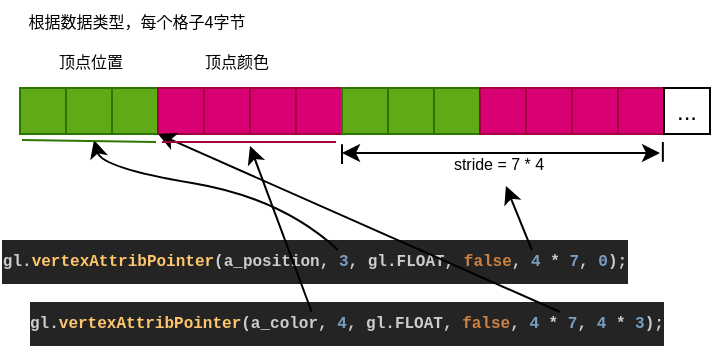 <mxfile version="24.1.0" type="device">
  <diagram name="第 1 页" id="oxtemRFlCOfSgqLUhdTI">
    <mxGraphModel dx="574" dy="334" grid="0" gridSize="10" guides="1" tooltips="1" connect="1" arrows="1" fold="1" page="1" pageScale="1" pageWidth="827" pageHeight="1169" math="0" shadow="0">
      <root>
        <mxCell id="0" />
        <mxCell id="1" parent="0" />
        <mxCell id="m5g5663PfMs9OOaRWj8z-1" value="" style="rounded=0;whiteSpace=wrap;html=1;fillColor=#60a917;fontColor=#ffffff;strokeColor=#2D7600;" vertex="1" parent="1">
          <mxGeometry x="97" y="70" width="23" height="23" as="geometry" />
        </mxCell>
        <mxCell id="m5g5663PfMs9OOaRWj8z-2" value="" style="rounded=0;whiteSpace=wrap;html=1;fillColor=#60a917;fontColor=#ffffff;strokeColor=#2D7600;" vertex="1" parent="1">
          <mxGeometry x="120" y="70" width="23" height="23" as="geometry" />
        </mxCell>
        <mxCell id="m5g5663PfMs9OOaRWj8z-3" value="" style="rounded=0;whiteSpace=wrap;html=1;fillColor=#60a917;fontColor=#ffffff;strokeColor=#2D7600;" vertex="1" parent="1">
          <mxGeometry x="143" y="70" width="23" height="23" as="geometry" />
        </mxCell>
        <mxCell id="m5g5663PfMs9OOaRWj8z-4" value="" style="rounded=0;whiteSpace=wrap;html=1;fillColor=#d80073;fontColor=#ffffff;strokeColor=#A50040;" vertex="1" parent="1">
          <mxGeometry x="166" y="70" width="23" height="23" as="geometry" />
        </mxCell>
        <mxCell id="m5g5663PfMs9OOaRWj8z-5" value="" style="rounded=0;whiteSpace=wrap;html=1;fillColor=#d80073;fontColor=#ffffff;strokeColor=#A50040;" vertex="1" parent="1">
          <mxGeometry x="189" y="70" width="23" height="23" as="geometry" />
        </mxCell>
        <mxCell id="m5g5663PfMs9OOaRWj8z-6" value="" style="rounded=0;whiteSpace=wrap;html=1;fillColor=#d80073;fontColor=#ffffff;strokeColor=#A50040;" vertex="1" parent="1">
          <mxGeometry x="212" y="70" width="23" height="23" as="geometry" />
        </mxCell>
        <mxCell id="m5g5663PfMs9OOaRWj8z-7" value="" style="rounded=0;whiteSpace=wrap;html=1;fillColor=#d80073;fontColor=#ffffff;strokeColor=#A50040;" vertex="1" parent="1">
          <mxGeometry x="235" y="70" width="23" height="23" as="geometry" />
        </mxCell>
        <mxCell id="m5g5663PfMs9OOaRWj8z-8" value="" style="rounded=0;whiteSpace=wrap;html=1;fillColor=#60a917;fontColor=#ffffff;strokeColor=#2D7600;" vertex="1" parent="1">
          <mxGeometry x="258" y="70" width="23" height="23" as="geometry" />
        </mxCell>
        <mxCell id="m5g5663PfMs9OOaRWj8z-9" value="" style="rounded=0;whiteSpace=wrap;html=1;fillColor=#60a917;fontColor=#ffffff;strokeColor=#2D7600;" vertex="1" parent="1">
          <mxGeometry x="281" y="70" width="23" height="23" as="geometry" />
        </mxCell>
        <mxCell id="m5g5663PfMs9OOaRWj8z-10" value="" style="rounded=0;whiteSpace=wrap;html=1;fillColor=#60a917;fontColor=#ffffff;strokeColor=#2D7600;" vertex="1" parent="1">
          <mxGeometry x="304" y="70" width="23" height="23" as="geometry" />
        </mxCell>
        <mxCell id="m5g5663PfMs9OOaRWj8z-11" value="" style="rounded=0;whiteSpace=wrap;html=1;fillColor=#d80073;fontColor=#ffffff;strokeColor=#A50040;" vertex="1" parent="1">
          <mxGeometry x="327" y="70" width="23" height="23" as="geometry" />
        </mxCell>
        <mxCell id="m5g5663PfMs9OOaRWj8z-12" value="" style="rounded=0;whiteSpace=wrap;html=1;fillColor=#d80073;fontColor=#ffffff;strokeColor=#A50040;" vertex="1" parent="1">
          <mxGeometry x="350" y="70" width="23" height="23" as="geometry" />
        </mxCell>
        <mxCell id="m5g5663PfMs9OOaRWj8z-13" value="" style="rounded=0;whiteSpace=wrap;html=1;fillColor=#d80073;fontColor=#ffffff;strokeColor=#A50040;" vertex="1" parent="1">
          <mxGeometry x="373" y="70" width="23" height="23" as="geometry" />
        </mxCell>
        <mxCell id="m5g5663PfMs9OOaRWj8z-14" value="" style="rounded=0;whiteSpace=wrap;html=1;fillColor=#d80073;fontColor=#ffffff;strokeColor=#A50040;" vertex="1" parent="1">
          <mxGeometry x="396" y="70" width="23" height="23" as="geometry" />
        </mxCell>
        <mxCell id="m5g5663PfMs9OOaRWj8z-15" value="..." style="rounded=0;whiteSpace=wrap;html=1;" vertex="1" parent="1">
          <mxGeometry x="419" y="70" width="23" height="23" as="geometry" />
        </mxCell>
        <mxCell id="m5g5663PfMs9OOaRWj8z-17" value="顶点位置" style="text;html=1;align=center;verticalAlign=middle;resizable=0;points=[];autosize=1;strokeColor=none;fillColor=none;fontSize=8;" vertex="1" parent="1">
          <mxGeometry x="106.5" y="46" width="50" height="22" as="geometry" />
        </mxCell>
        <mxCell id="m5g5663PfMs9OOaRWj8z-19" value="顶点颜色" style="text;html=1;align=center;verticalAlign=middle;resizable=0;points=[];autosize=1;strokeColor=none;fillColor=none;fontSize=8;" vertex="1" parent="1">
          <mxGeometry x="180" y="46" width="50" height="22" as="geometry" />
        </mxCell>
        <mxCell id="m5g5663PfMs9OOaRWj8z-23" value="stride = 7 * 4" style="text;html=1;align=center;verticalAlign=middle;resizable=0;points=[];autosize=1;strokeColor=none;fillColor=none;fontSize=8;" vertex="1" parent="1">
          <mxGeometry x="304" y="97" width="63" height="22" as="geometry" />
        </mxCell>
        <mxCell id="m5g5663PfMs9OOaRWj8z-24" value="根据数据类型，每个格子4字节" style="text;html=1;align=center;verticalAlign=middle;resizable=0;points=[];autosize=1;strokeColor=none;fillColor=none;fontSize=8;" vertex="1" parent="1">
          <mxGeometry x="91.5" y="26" width="126" height="22" as="geometry" />
        </mxCell>
        <mxCell id="m5g5663PfMs9OOaRWj8z-25" value="&lt;div style=&quot;color: rgb(204, 204, 204); background-color: rgb(36, 36, 36); font-family: Consolas, &amp;quot;Courier New&amp;quot;, monospace; font-weight: 600; line-height: 22px; white-space-collapse: preserve; font-size: 8px;&quot;&gt;gl.&lt;span style=&quot;color: #ffc66d;&quot;&gt;vertexAttribPointer&lt;/span&gt;(a_position, &lt;span style=&quot;color: #7a9ec2;&quot;&gt;3&lt;/span&gt;, gl.FLOAT, &lt;span style=&quot;color: #cc8242;&quot;&gt;false&lt;/span&gt;, &lt;span style=&quot;color: #7a9ec2;&quot;&gt;4&lt;/span&gt; * &lt;span style=&quot;color: #7a9ec2;&quot;&gt;7&lt;/span&gt;, &lt;span style=&quot;color: #7a9ec2;&quot;&gt;0&lt;/span&gt;);&lt;/div&gt;" style="text;html=1;align=center;verticalAlign=middle;resizable=0;points=[];autosize=1;strokeColor=none;fillColor=none;" vertex="1" parent="1">
          <mxGeometry x="91.5" y="139" width="304" height="34" as="geometry" />
        </mxCell>
        <mxCell id="m5g5663PfMs9OOaRWj8z-26" value="&lt;div style=&quot;color: rgb(204, 204, 204); background-color: rgb(36, 36, 36); font-family: Consolas, &amp;quot;Courier New&amp;quot;, monospace; font-weight: 600; font-size: 8px; line-height: 22px; white-space: pre;&quot;&gt;&lt;div style=&quot;font-size: 8px;&quot;&gt;&lt;span style=&quot;color: rgb(204, 204, 204); font-size: 8px;&quot;&gt;gl.&lt;/span&gt;&lt;span style=&quot;color: rgb(255, 198, 109); font-size: 8px;&quot;&gt;vertexAttribPointer&lt;/span&gt;&lt;span style=&quot;color: rgb(204, 204, 204); font-size: 8px;&quot;&gt;(a_color, &lt;/span&gt;&lt;span style=&quot;color: rgb(122, 158, 194); font-size: 8px;&quot;&gt;4&lt;/span&gt;&lt;span style=&quot;color: rgb(204, 204, 204); font-size: 8px;&quot;&gt;, gl.FLOAT, &lt;/span&gt;&lt;span style=&quot;color: rgb(204, 130, 66); font-size: 8px;&quot;&gt;false&lt;/span&gt;&lt;span style=&quot;color: rgb(204, 204, 204); font-size: 8px;&quot;&gt;, &lt;/span&gt;&lt;span style=&quot;color: rgb(122, 158, 194); font-size: 8px;&quot;&gt;4&lt;/span&gt;&lt;span style=&quot;color: rgb(204, 204, 204); font-size: 8px;&quot;&gt; * &lt;/span&gt;&lt;span style=&quot;color: rgb(122, 158, 194); font-size: 8px;&quot;&gt;7&lt;/span&gt;&lt;span style=&quot;color: rgb(204, 204, 204); font-size: 8px;&quot;&gt;, &lt;/span&gt;&lt;span style=&quot;color: rgb(122, 158, 194); font-size: 8px;&quot;&gt;4&lt;/span&gt;&lt;span style=&quot;color: rgb(204, 204, 204); font-size: 8px;&quot;&gt; * &lt;/span&gt;&lt;span style=&quot;color: rgb(122, 158, 194); font-size: 8px;&quot;&gt;3&lt;/span&gt;&lt;span style=&quot;color: rgb(204, 204, 204); font-size: 8px;&quot;&gt;);&lt;/span&gt;&lt;/div&gt;&lt;/div&gt;" style="text;whiteSpace=wrap;html=1;fontSize=8;" vertex="1" parent="1">
          <mxGeometry x="99.5" y="170" width="295" height="31" as="geometry" />
        </mxCell>
        <mxCell id="m5g5663PfMs9OOaRWj8z-27" value="" style="group;fontSize=7;strokeWidth=1;" vertex="1" connectable="0" parent="1">
          <mxGeometry x="258" y="97" width="160.43" height="11" as="geometry" />
        </mxCell>
        <mxCell id="m5g5663PfMs9OOaRWj8z-20" value="" style="endArrow=none;html=1;rounded=0;" edge="1" parent="m5g5663PfMs9OOaRWj8z-27">
          <mxGeometry width="50" height="50" relative="1" as="geometry">
            <mxPoint y="11" as="sourcePoint" />
            <mxPoint y="1.1" as="targetPoint" />
          </mxGeometry>
        </mxCell>
        <mxCell id="m5g5663PfMs9OOaRWj8z-21" value="" style="endArrow=none;html=1;rounded=0;" edge="1" parent="m5g5663PfMs9OOaRWj8z-27">
          <mxGeometry width="50" height="50" relative="1" as="geometry">
            <mxPoint x="160.43" y="9.9" as="sourcePoint" />
            <mxPoint x="160.43" as="targetPoint" />
          </mxGeometry>
        </mxCell>
        <mxCell id="m5g5663PfMs9OOaRWj8z-22" value="" style="endArrow=classic;startArrow=classic;html=1;rounded=0;" edge="1" parent="m5g5663PfMs9OOaRWj8z-27">
          <mxGeometry width="50" height="50" relative="1" as="geometry">
            <mxPoint y="5.5" as="sourcePoint" />
            <mxPoint x="159" y="5.5" as="targetPoint" />
          </mxGeometry>
        </mxCell>
        <mxCell id="m5g5663PfMs9OOaRWj8z-30" value="" style="curved=1;endArrow=classic;html=1;rounded=0;" edge="1" parent="1">
          <mxGeometry width="50" height="50" relative="1" as="geometry">
            <mxPoint x="256" y="151" as="sourcePoint" />
            <mxPoint x="134" y="96" as="targetPoint" />
            <Array as="points">
              <mxPoint x="228" y="125" />
              <mxPoint x="138" y="110" />
            </Array>
          </mxGeometry>
        </mxCell>
        <mxCell id="m5g5663PfMs9OOaRWj8z-33" value="" style="endArrow=classic;html=1;rounded=0;exitX=0.86;exitY=0.353;exitDx=0;exitDy=0;exitPerimeter=0;" edge="1" parent="1" source="m5g5663PfMs9OOaRWj8z-25" target="m5g5663PfMs9OOaRWj8z-23">
          <mxGeometry width="50" height="50" relative="1" as="geometry">
            <mxPoint x="325.003" y="146" as="sourcePoint" />
            <mxPoint x="363.337" y="126" as="targetPoint" />
          </mxGeometry>
        </mxCell>
        <mxCell id="m5g5663PfMs9OOaRWj8z-34" value="" style="endArrow=classic;html=1;rounded=0;entryX=0;entryY=1;entryDx=0;entryDy=0;exitX=0.907;exitY=0.387;exitDx=0;exitDy=0;exitPerimeter=0;" edge="1" parent="1" source="m5g5663PfMs9OOaRWj8z-26" target="m5g5663PfMs9OOaRWj8z-4">
          <mxGeometry width="50" height="50" relative="1" as="geometry">
            <mxPoint x="312" y="129" as="sourcePoint" />
            <mxPoint x="354" y="129" as="targetPoint" />
          </mxGeometry>
        </mxCell>
        <mxCell id="m5g5663PfMs9OOaRWj8z-35" value="" style="endArrow=classic;html=1;rounded=0;exitX=0.486;exitY=0.387;exitDx=0;exitDy=0;exitPerimeter=0;" edge="1" parent="1" source="m5g5663PfMs9OOaRWj8z-26">
          <mxGeometry width="50" height="50" relative="1" as="geometry">
            <mxPoint x="363" y="161" as="sourcePoint" />
            <mxPoint x="212" y="99" as="targetPoint" />
          </mxGeometry>
        </mxCell>
        <mxCell id="m5g5663PfMs9OOaRWj8z-36" value="" style="endArrow=none;html=1;rounded=0;fillColor=#60a917;strokeColor=#2D7600;" edge="1" parent="1">
          <mxGeometry width="50" height="50" relative="1" as="geometry">
            <mxPoint x="165" y="97" as="sourcePoint" />
            <mxPoint x="98" y="96" as="targetPoint" />
          </mxGeometry>
        </mxCell>
        <mxCell id="m5g5663PfMs9OOaRWj8z-37" value="" style="endArrow=none;html=1;rounded=0;fillColor=#d80073;strokeColor=#A50040;" edge="1" parent="1">
          <mxGeometry width="50" height="50" relative="1" as="geometry">
            <mxPoint x="255" y="97" as="sourcePoint" />
            <mxPoint x="168" y="97" as="targetPoint" />
          </mxGeometry>
        </mxCell>
      </root>
    </mxGraphModel>
  </diagram>
</mxfile>
